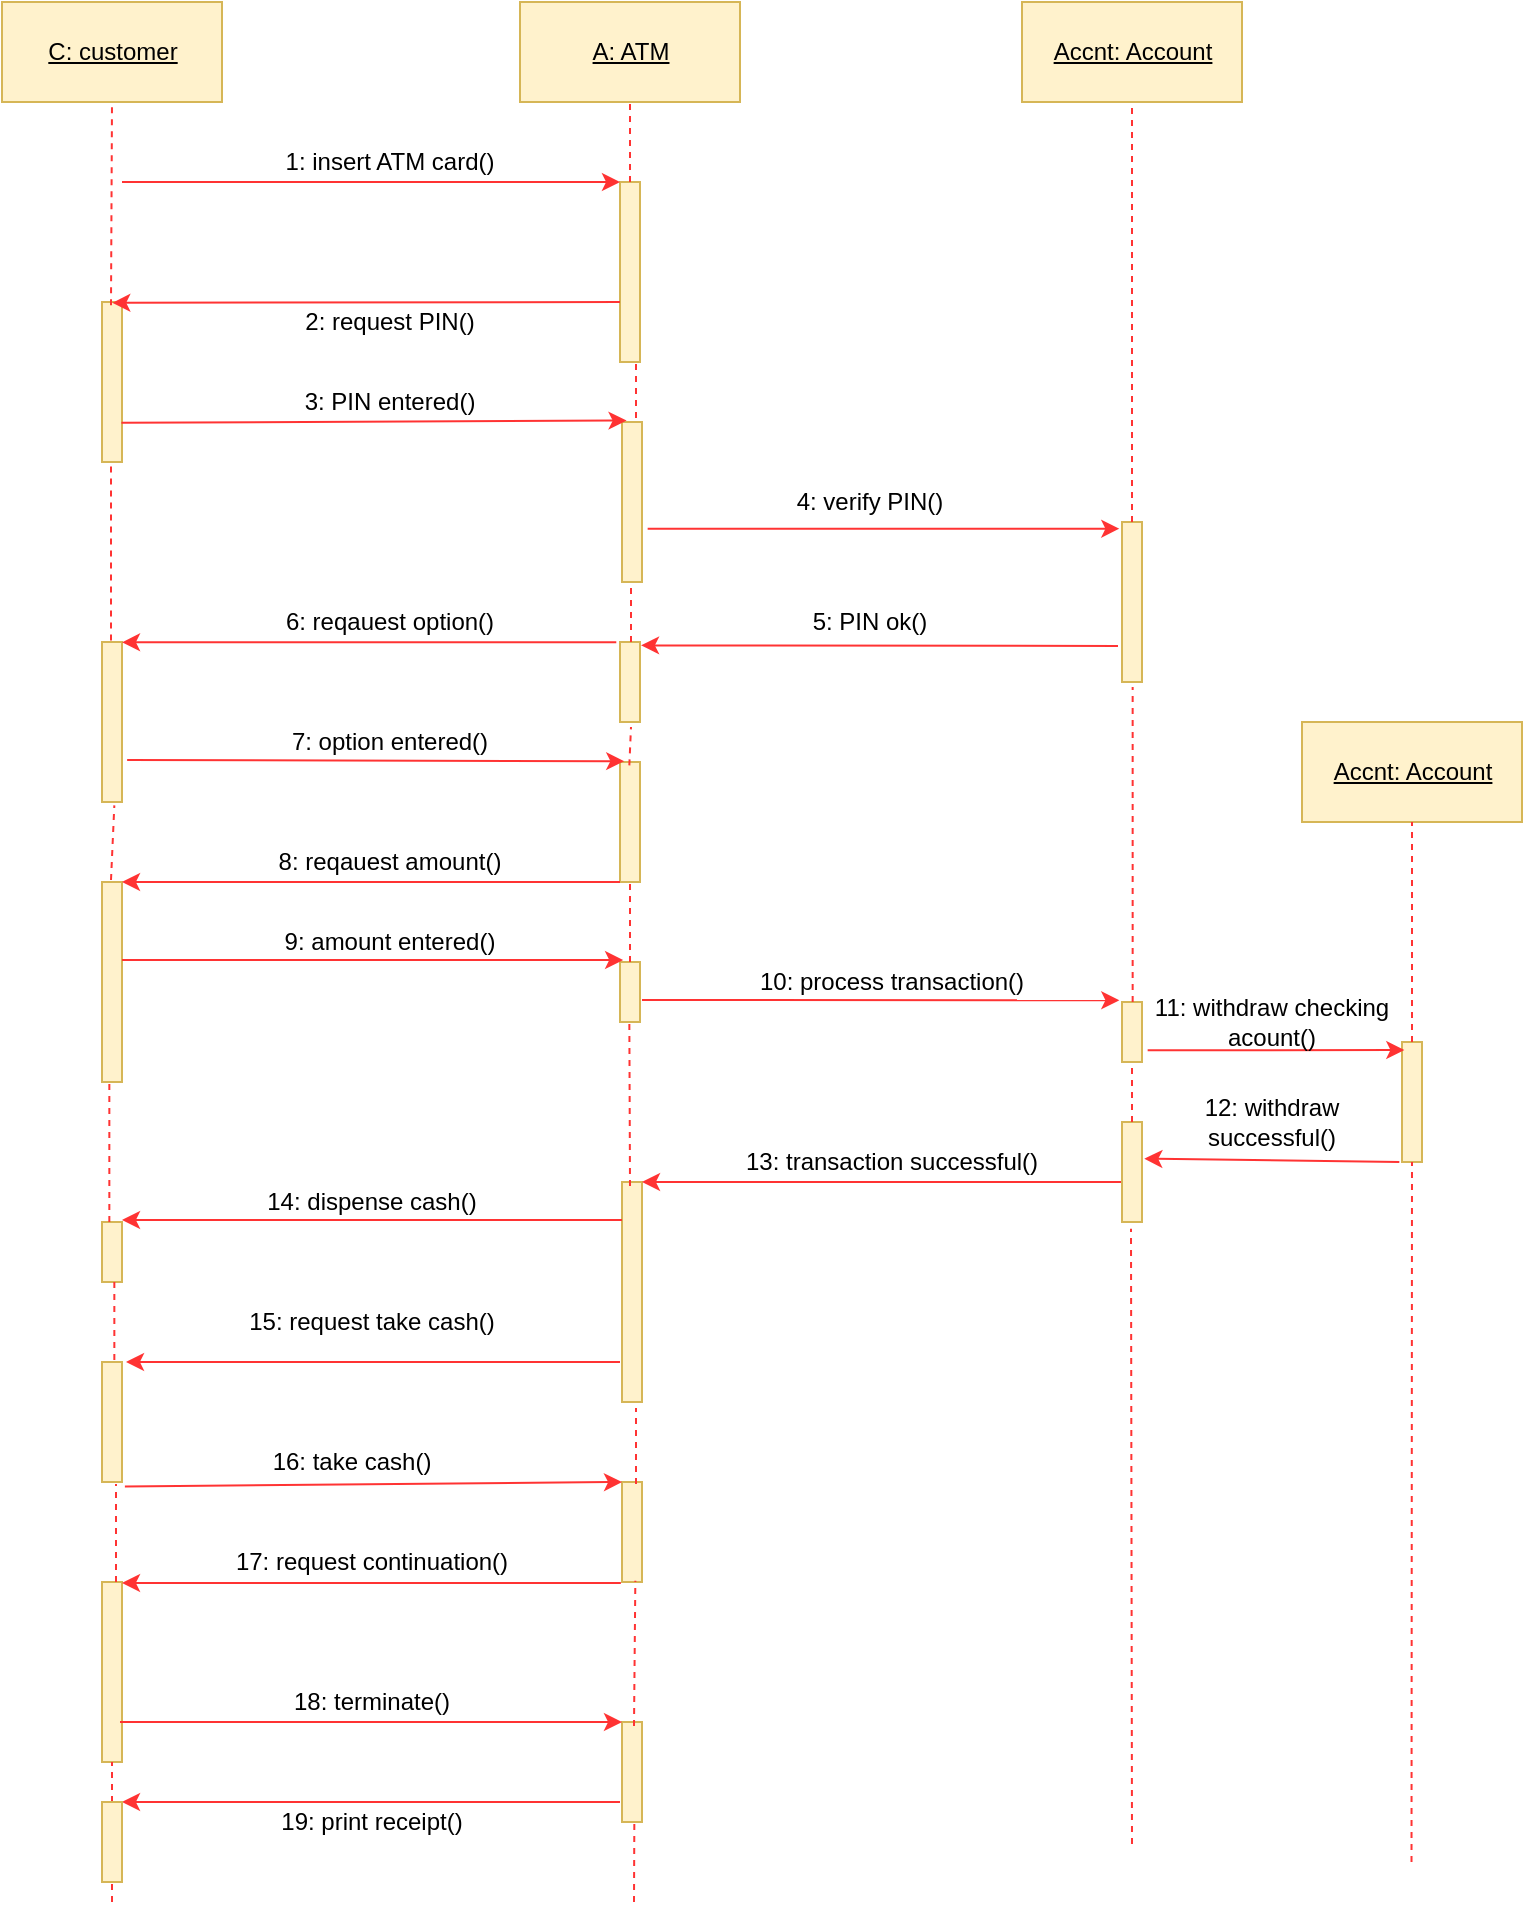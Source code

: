 <mxfile version="14.1.1" type="google"><diagram id="FMDNuT0-zmpCXF5Jc8jt" name="sequence"><mxGraphModel dx="1422" dy="762" grid="1" gridSize="10" guides="1" tooltips="1" connect="1" arrows="1" fold="1" page="1" pageScale="1" pageWidth="827" pageHeight="1169" math="0" shadow="0"><root><mxCell id="b2lMLKzv1CU5OOk5bwLF-0"/><mxCell id="b2lMLKzv1CU5OOk5bwLF-1" parent="b2lMLKzv1CU5OOk5bwLF-0"/><mxCell id="b2lMLKzv1CU5OOk5bwLF-2" value="&lt;u&gt;C: customer&lt;/u&gt;" style="html=1;fillColor=#fff2cc;strokeColor=#d6b656;" parent="b2lMLKzv1CU5OOk5bwLF-1" vertex="1"><mxGeometry x="110" y="220" width="110" height="50" as="geometry"/></mxCell><mxCell id="b2lMLKzv1CU5OOk5bwLF-3" value="&lt;u&gt;A: ATM&lt;/u&gt;" style="html=1;fillColor=#fff2cc;strokeColor=#d6b656;" parent="b2lMLKzv1CU5OOk5bwLF-1" vertex="1"><mxGeometry x="369" y="220" width="110" height="50" as="geometry"/></mxCell><mxCell id="b2lMLKzv1CU5OOk5bwLF-4" value="&lt;u&gt;Accnt: Account&lt;/u&gt;" style="html=1;fillColor=#fff2cc;strokeColor=#d6b656;" parent="b2lMLKzv1CU5OOk5bwLF-1" vertex="1"><mxGeometry x="620" y="220" width="110" height="50" as="geometry"/></mxCell><mxCell id="b2lMLKzv1CU5OOk5bwLF-5" value="" style="html=1;points=[];perimeter=orthogonalPerimeter;fillColor=#fff2cc;strokeColor=#d6b656;" parent="b2lMLKzv1CU5OOk5bwLF-1" vertex="1"><mxGeometry x="160" y="370" width="10" height="80" as="geometry"/></mxCell><mxCell id="b2lMLKzv1CU5OOk5bwLF-6" value="" style="html=1;points=[];perimeter=orthogonalPerimeter;fillColor=#fff2cc;strokeColor=#d6b656;" parent="b2lMLKzv1CU5OOk5bwLF-1" vertex="1"><mxGeometry x="419" y="310" width="10" height="90" as="geometry"/></mxCell><mxCell id="b2lMLKzv1CU5OOk5bwLF-7" value="" style="html=1;points=[];perimeter=orthogonalPerimeter;fillColor=#fff2cc;strokeColor=#d6b656;" parent="b2lMLKzv1CU5OOk5bwLF-1" vertex="1"><mxGeometry x="420" y="430" width="10" height="80" as="geometry"/></mxCell><mxCell id="b2lMLKzv1CU5OOk5bwLF-8" value="" style="html=1;points=[];perimeter=orthogonalPerimeter;fillColor=#fff2cc;strokeColor=#d6b656;" parent="b2lMLKzv1CU5OOk5bwLF-1" vertex="1"><mxGeometry x="670" y="480" width="10" height="80" as="geometry"/></mxCell><mxCell id="b2lMLKzv1CU5OOk5bwLF-9" value="" style="html=1;points=[];perimeter=orthogonalPerimeter;fillColor=#fff2cc;strokeColor=#d6b656;" parent="b2lMLKzv1CU5OOk5bwLF-1" vertex="1"><mxGeometry x="419" y="540" width="10" height="40" as="geometry"/></mxCell><mxCell id="b2lMLKzv1CU5OOk5bwLF-10" value="" style="html=1;points=[];perimeter=orthogonalPerimeter;fillColor=#fff2cc;strokeColor=#d6b656;" parent="b2lMLKzv1CU5OOk5bwLF-1" vertex="1"><mxGeometry x="160" y="540" width="10" height="80" as="geometry"/></mxCell><mxCell id="b2lMLKzv1CU5OOk5bwLF-11" value="" style="html=1;points=[];perimeter=orthogonalPerimeter;fillColor=#fff2cc;strokeColor=#d6b656;" parent="b2lMLKzv1CU5OOk5bwLF-1" vertex="1"><mxGeometry x="419" y="600" width="10" height="60" as="geometry"/></mxCell><mxCell id="b2lMLKzv1CU5OOk5bwLF-12" value="" style="html=1;points=[];perimeter=orthogonalPerimeter;fillColor=#fff2cc;strokeColor=#d6b656;" parent="b2lMLKzv1CU5OOk5bwLF-1" vertex="1"><mxGeometry x="160" y="660" width="10" height="100" as="geometry"/></mxCell><mxCell id="b2lMLKzv1CU5OOk5bwLF-13" value="" style="html=1;points=[];perimeter=orthogonalPerimeter;fillColor=#fff2cc;strokeColor=#d6b656;" parent="b2lMLKzv1CU5OOk5bwLF-1" vertex="1"><mxGeometry x="419" y="700" width="10" height="30" as="geometry"/></mxCell><mxCell id="b2lMLKzv1CU5OOk5bwLF-14" value="" style="html=1;points=[];perimeter=orthogonalPerimeter;fillColor=#fff2cc;strokeColor=#d6b656;" parent="b2lMLKzv1CU5OOk5bwLF-1" vertex="1"><mxGeometry x="670" y="720" width="10" height="30" as="geometry"/></mxCell><mxCell id="b2lMLKzv1CU5OOk5bwLF-15" value="" style="html=1;points=[];perimeter=orthogonalPerimeter;fillColor=#fff2cc;strokeColor=#d6b656;" parent="b2lMLKzv1CU5OOk5bwLF-1" vertex="1"><mxGeometry x="670" y="780" width="10" height="50" as="geometry"/></mxCell><mxCell id="b2lMLKzv1CU5OOk5bwLF-16" value="" style="html=1;points=[];perimeter=orthogonalPerimeter;fillColor=#fff2cc;strokeColor=#d6b656;" parent="b2lMLKzv1CU5OOk5bwLF-1" vertex="1"><mxGeometry x="810" y="740" width="10" height="60" as="geometry"/></mxCell><mxCell id="b2lMLKzv1CU5OOk5bwLF-17" value="" style="html=1;points=[];perimeter=orthogonalPerimeter;fillColor=#fff2cc;strokeColor=#d6b656;" parent="b2lMLKzv1CU5OOk5bwLF-1" vertex="1"><mxGeometry x="420" y="810" width="10" height="110" as="geometry"/></mxCell><mxCell id="b2lMLKzv1CU5OOk5bwLF-18" value="" style="html=1;points=[];perimeter=orthogonalPerimeter;fillColor=#fff2cc;strokeColor=#d6b656;" parent="b2lMLKzv1CU5OOk5bwLF-1" vertex="1"><mxGeometry x="160" y="830" width="10" height="30" as="geometry"/></mxCell><mxCell id="b2lMLKzv1CU5OOk5bwLF-19" value="" style="html=1;points=[];perimeter=orthogonalPerimeter;fillColor=#fff2cc;strokeColor=#d6b656;" parent="b2lMLKzv1CU5OOk5bwLF-1" vertex="1"><mxGeometry x="160" y="900" width="10" height="60" as="geometry"/></mxCell><mxCell id="b2lMLKzv1CU5OOk5bwLF-20" value="" style="html=1;points=[];perimeter=orthogonalPerimeter;fillColor=#fff2cc;strokeColor=#d6b656;" parent="b2lMLKzv1CU5OOk5bwLF-1" vertex="1"><mxGeometry x="420" y="960" width="10" height="50" as="geometry"/></mxCell><mxCell id="b2lMLKzv1CU5OOk5bwLF-21" value="" style="html=1;points=[];perimeter=orthogonalPerimeter;fillColor=#fff2cc;strokeColor=#d6b656;" parent="b2lMLKzv1CU5OOk5bwLF-1" vertex="1"><mxGeometry x="160" y="1010" width="10" height="90" as="geometry"/></mxCell><mxCell id="b2lMLKzv1CU5OOk5bwLF-22" value="" style="html=1;points=[];perimeter=orthogonalPerimeter;fillColor=#fff2cc;strokeColor=#d6b656;" parent="b2lMLKzv1CU5OOk5bwLF-1" vertex="1"><mxGeometry x="420" y="1080" width="10" height="50" as="geometry"/></mxCell><mxCell id="b2lMLKzv1CU5OOk5bwLF-24" value="" style="endArrow=none;dashed=1;html=1;entryX=0.5;entryY=1;entryDx=0;entryDy=0;strokeColor=#FF3333;" parent="b2lMLKzv1CU5OOk5bwLF-1" source="b2lMLKzv1CU5OOk5bwLF-6" target="b2lMLKzv1CU5OOk5bwLF-3" edge="1"><mxGeometry width="50" height="50" relative="1" as="geometry"><mxPoint x="350" y="320" as="sourcePoint"/><mxPoint x="400" y="270" as="targetPoint"/></mxGeometry></mxCell><mxCell id="b2lMLKzv1CU5OOk5bwLF-25" value="" style="endArrow=none;dashed=1;html=1;strokeColor=#FF3333;entryX=0.5;entryY=1;entryDx=0;entryDy=0;exitX=0.45;exitY=0.021;exitDx=0;exitDy=0;exitPerimeter=0;" parent="b2lMLKzv1CU5OOk5bwLF-1" source="b2lMLKzv1CU5OOk5bwLF-5" target="b2lMLKzv1CU5OOk5bwLF-2" edge="1"><mxGeometry width="50" height="50" relative="1" as="geometry"><mxPoint x="440" y="350" as="sourcePoint"/><mxPoint x="490" y="300" as="targetPoint"/></mxGeometry></mxCell><mxCell id="b2lMLKzv1CU5OOk5bwLF-26" value="" style="endArrow=none;dashed=1;html=1;strokeColor=#FF3333;exitX=0.45;exitY=-0.01;exitDx=0;exitDy=0;exitPerimeter=0;entryX=0.45;entryY=1.01;entryDx=0;entryDy=0;entryPerimeter=0;" parent="b2lMLKzv1CU5OOk5bwLF-1" source="b2lMLKzv1CU5OOk5bwLF-10" target="b2lMLKzv1CU5OOk5bwLF-5" edge="1"><mxGeometry width="50" height="50" relative="1" as="geometry"><mxPoint x="200" y="350" as="sourcePoint"/><mxPoint x="160" y="470" as="targetPoint"/></mxGeometry></mxCell><mxCell id="b2lMLKzv1CU5OOk5bwLF-27" value="" style="endArrow=none;dashed=1;html=1;strokeColor=#FF3333;exitX=0.45;exitY=-0.01;exitDx=0;exitDy=0;exitPerimeter=0;entryX=0.617;entryY=1.021;entryDx=0;entryDy=0;entryPerimeter=0;" parent="b2lMLKzv1CU5OOk5bwLF-1" source="b2lMLKzv1CU5OOk5bwLF-12" target="b2lMLKzv1CU5OOk5bwLF-10" edge="1"><mxGeometry width="50" height="50" relative="1" as="geometry"><mxPoint x="200" y="600" as="sourcePoint"/><mxPoint x="250" y="550" as="targetPoint"/></mxGeometry></mxCell><mxCell id="b2lMLKzv1CU5OOk5bwLF-28" value="" style="endArrow=none;dashed=1;html=1;strokeColor=#FF3333;exitX=0.367;exitY=0;exitDx=0;exitDy=0;exitPerimeter=0;" parent="b2lMLKzv1CU5OOk5bwLF-1" source="b2lMLKzv1CU5OOk5bwLF-18" target="b2lMLKzv1CU5OOk5bwLF-12" edge="1"><mxGeometry width="50" height="50" relative="1" as="geometry"><mxPoint x="200" y="690" as="sourcePoint"/><mxPoint x="250" y="640" as="targetPoint"/></mxGeometry></mxCell><mxCell id="b2lMLKzv1CU5OOk5bwLF-29" value="" style="endArrow=none;dashed=1;html=1;strokeColor=#FF3333;exitX=0.617;exitY=-0.017;exitDx=0;exitDy=0;exitPerimeter=0;entryX=0.617;entryY=0.972;entryDx=0;entryDy=0;entryPerimeter=0;" parent="b2lMLKzv1CU5OOk5bwLF-1" source="b2lMLKzv1CU5OOk5bwLF-19" target="b2lMLKzv1CU5OOk5bwLF-18" edge="1"><mxGeometry width="50" height="50" relative="1" as="geometry"><mxPoint x="200" y="850" as="sourcePoint"/><mxPoint x="250" y="800" as="targetPoint"/></mxGeometry></mxCell><mxCell id="b2lMLKzv1CU5OOk5bwLF-30" value="" style="endArrow=none;dashed=1;html=1;strokeColor=#FF3333;entryX=0.7;entryY=1.017;entryDx=0;entryDy=0;entryPerimeter=0;" parent="b2lMLKzv1CU5OOk5bwLF-1" source="b2lMLKzv1CU5OOk5bwLF-21" target="b2lMLKzv1CU5OOk5bwLF-19" edge="1"><mxGeometry width="50" height="50" relative="1" as="geometry"><mxPoint x="200" y="1100" as="sourcePoint"/><mxPoint x="250" y="1050" as="targetPoint"/></mxGeometry></mxCell><mxCell id="b2lMLKzv1CU5OOk5bwLF-31" value="" style="endArrow=none;dashed=1;html=1;strokeColor=#FF3333;" parent="b2lMLKzv1CU5OOk5bwLF-1" source="b2lMLKzv1CU5OOk5bwLF-23" target="b2lMLKzv1CU5OOk5bwLF-21" edge="1"><mxGeometry width="50" height="50" relative="1" as="geometry"><mxPoint x="200" y="1020" as="sourcePoint"/><mxPoint x="250" y="970" as="targetPoint"/></mxGeometry></mxCell><mxCell id="b2lMLKzv1CU5OOk5bwLF-32" value="" style="endArrow=none;dashed=1;html=1;strokeColor=#FF3333;" parent="b2lMLKzv1CU5OOk5bwLF-1" target="b2lMLKzv1CU5OOk5bwLF-6" edge="1"><mxGeometry width="50" height="50" relative="1" as="geometry"><mxPoint x="427" y="428" as="sourcePoint"/><mxPoint x="427" y="392" as="targetPoint"/></mxGeometry></mxCell><mxCell id="b2lMLKzv1CU5OOk5bwLF-33" value="" style="endArrow=none;dashed=1;html=1;strokeColor=#FF3333;entryX=0.45;entryY=1.01;entryDx=0;entryDy=0;entryPerimeter=0;" parent="b2lMLKzv1CU5OOk5bwLF-1" source="b2lMLKzv1CU5OOk5bwLF-9" target="b2lMLKzv1CU5OOk5bwLF-7" edge="1"><mxGeometry width="50" height="50" relative="1" as="geometry"><mxPoint x="200" y="600" as="sourcePoint"/><mxPoint x="250" y="550" as="targetPoint"/></mxGeometry></mxCell><mxCell id="b2lMLKzv1CU5OOk5bwLF-34" value="" style="endArrow=none;dashed=1;html=1;strokeColor=#FF3333;entryX=0.55;entryY=1.063;entryDx=0;entryDy=0;entryPerimeter=0;exitX=0.467;exitY=0.028;exitDx=0;exitDy=0;exitPerimeter=0;" parent="b2lMLKzv1CU5OOk5bwLF-1" source="b2lMLKzv1CU5OOk5bwLF-11" target="b2lMLKzv1CU5OOk5bwLF-9" edge="1"><mxGeometry width="50" height="50" relative="1" as="geometry"><mxPoint x="200" y="600" as="sourcePoint"/><mxPoint x="250" y="550" as="targetPoint"/></mxGeometry></mxCell><mxCell id="b2lMLKzv1CU5OOk5bwLF-35" value="" style="endArrow=none;dashed=1;html=1;strokeColor=#FF3333;" parent="b2lMLKzv1CU5OOk5bwLF-1" source="b2lMLKzv1CU5OOk5bwLF-13" edge="1"><mxGeometry width="50" height="50" relative="1" as="geometry"><mxPoint x="200" y="690" as="sourcePoint"/><mxPoint x="424" y="660" as="targetPoint"/></mxGeometry></mxCell><mxCell id="b2lMLKzv1CU5OOk5bwLF-36" value="" style="endArrow=none;dashed=1;html=1;strokeColor=#FF3333;entryX=0.467;entryY=0.972;entryDx=0;entryDy=0;entryPerimeter=0;" parent="b2lMLKzv1CU5OOk5bwLF-1" target="b2lMLKzv1CU5OOk5bwLF-13" edge="1"><mxGeometry width="50" height="50" relative="1" as="geometry"><mxPoint x="424" y="812" as="sourcePoint"/><mxPoint x="250" y="800" as="targetPoint"/></mxGeometry></mxCell><mxCell id="b2lMLKzv1CU5OOk5bwLF-37" value="" style="endArrow=none;dashed=1;html=1;strokeColor=#FF3333;exitX=0.7;exitY=0.02;exitDx=0;exitDy=0;exitPerimeter=0;entryX=0.7;entryY=1.027;entryDx=0;entryDy=0;entryPerimeter=0;" parent="b2lMLKzv1CU5OOk5bwLF-1" source="b2lMLKzv1CU5OOk5bwLF-20" target="b2lMLKzv1CU5OOk5bwLF-17" edge="1"><mxGeometry width="50" height="50" relative="1" as="geometry"><mxPoint x="470" y="840" as="sourcePoint"/><mxPoint x="520" y="790" as="targetPoint"/></mxGeometry></mxCell><mxCell id="b2lMLKzv1CU5OOk5bwLF-38" value="" style="endArrow=none;dashed=1;html=1;strokeColor=#FF3333;exitX=0.6;exitY=0.04;exitDx=0;exitDy=0;exitPerimeter=0;entryX=0.667;entryY=0.987;entryDx=0;entryDy=0;entryPerimeter=0;" parent="b2lMLKzv1CU5OOk5bwLF-1" source="b2lMLKzv1CU5OOk5bwLF-22" target="b2lMLKzv1CU5OOk5bwLF-20" edge="1"><mxGeometry width="50" height="50" relative="1" as="geometry"><mxPoint x="470" y="1040" as="sourcePoint"/><mxPoint x="423" y="1010" as="targetPoint"/></mxGeometry></mxCell><mxCell id="b2lMLKzv1CU5OOk5bwLF-39" value="" style="endArrow=none;dashed=1;html=1;strokeColor=#FF3333;entryX=0.5;entryY=1;entryDx=0;entryDy=0;" parent="b2lMLKzv1CU5OOk5bwLF-1" source="b2lMLKzv1CU5OOk5bwLF-8" target="b2lMLKzv1CU5OOk5bwLF-4" edge="1"><mxGeometry width="50" height="50" relative="1" as="geometry"><mxPoint x="560" y="470" as="sourcePoint"/><mxPoint x="610" y="420" as="targetPoint"/></mxGeometry></mxCell><mxCell id="b2lMLKzv1CU5OOk5bwLF-40" value="" style="endArrow=none;dashed=1;html=1;strokeColor=#FF3333;entryX=0.533;entryY=1.031;entryDx=0;entryDy=0;entryPerimeter=0;" parent="b2lMLKzv1CU5OOk5bwLF-1" source="b2lMLKzv1CU5OOk5bwLF-14" target="b2lMLKzv1CU5OOk5bwLF-8" edge="1"><mxGeometry width="50" height="50" relative="1" as="geometry"><mxPoint x="730" y="640" as="sourcePoint"/><mxPoint x="780" y="590" as="targetPoint"/></mxGeometry></mxCell><mxCell id="b2lMLKzv1CU5OOk5bwLF-41" value="" style="endArrow=none;dashed=1;html=1;strokeColor=#FF3333;" parent="b2lMLKzv1CU5OOk5bwLF-1" source="b2lMLKzv1CU5OOk5bwLF-15" target="b2lMLKzv1CU5OOk5bwLF-14" edge="1"><mxGeometry width="50" height="50" relative="1" as="geometry"><mxPoint x="730" y="720" as="sourcePoint"/><mxPoint x="780" y="670" as="targetPoint"/></mxGeometry></mxCell><mxCell id="b2lMLKzv1CU5OOk5bwLF-42" value="" style="endArrow=none;dashed=1;html=1;strokeColor=#FF3333;entryX=0.45;entryY=1.067;entryDx=0;entryDy=0;entryPerimeter=0;" parent="b2lMLKzv1CU5OOk5bwLF-1" target="b2lMLKzv1CU5OOk5bwLF-15" edge="1"><mxGeometry width="50" height="50" relative="1" as="geometry"><mxPoint x="675" y="1141" as="sourcePoint"/><mxPoint x="780" y="920" as="targetPoint"/></mxGeometry></mxCell><mxCell id="b2lMLKzv1CU5OOk5bwLF-43" value="&lt;u&gt;Accnt: Account&lt;/u&gt;" style="html=1;fillColor=#fff2cc;strokeColor=#d6b656;" parent="b2lMLKzv1CU5OOk5bwLF-1" vertex="1"><mxGeometry x="760" y="580" width="110" height="50" as="geometry"/></mxCell><mxCell id="b2lMLKzv1CU5OOk5bwLF-44" value="" style="endArrow=none;dashed=1;html=1;strokeColor=#FF3333;entryX=0.5;entryY=1;entryDx=0;entryDy=0;" parent="b2lMLKzv1CU5OOk5bwLF-1" source="b2lMLKzv1CU5OOk5bwLF-16" target="b2lMLKzv1CU5OOk5bwLF-43" edge="1"><mxGeometry width="50" height="50" relative="1" as="geometry"><mxPoint x="650" y="550" as="sourcePoint"/><mxPoint x="700" y="500" as="targetPoint"/></mxGeometry></mxCell><mxCell id="b2lMLKzv1CU5OOk5bwLF-46" value="" style="endArrow=none;dashed=1;html=1;strokeColor=#FF3333;" parent="b2lMLKzv1CU5OOk5bwLF-1" edge="1"><mxGeometry width="50" height="50" relative="1" as="geometry"><mxPoint x="814.76" y="1150" as="sourcePoint"/><mxPoint x="815" y="800" as="targetPoint"/></mxGeometry></mxCell><mxCell id="b2lMLKzv1CU5OOk5bwLF-47" value="" style="endArrow=none;dashed=1;html=1;strokeColor=#FF3333;entryX=0.617;entryY=0.983;entryDx=0;entryDy=0;entryPerimeter=0;" parent="b2lMLKzv1CU5OOk5bwLF-1" target="b2lMLKzv1CU5OOk5bwLF-22" edge="1"><mxGeometry width="50" height="50" relative="1" as="geometry"><mxPoint x="426" y="1170" as="sourcePoint"/><mxPoint x="380" y="820" as="targetPoint"/></mxGeometry></mxCell><mxCell id="b2lMLKzv1CU5OOk5bwLF-49" value="" style="endArrow=none;dashed=1;html=1;strokeColor=#FF3333;" parent="b2lMLKzv1CU5OOk5bwLF-1" edge="1" source="b2lMLKzv1CU5OOk5bwLF-23"><mxGeometry width="50" height="50" relative="1" as="geometry"><mxPoint x="165" y="1170" as="sourcePoint"/><mxPoint x="164.58" y="1140" as="targetPoint"/></mxGeometry></mxCell><mxCell id="b2lMLKzv1CU5OOk5bwLF-51" value="" style="endArrow=classic;html=1;strokeColor=#FF3333;" parent="b2lMLKzv1CU5OOk5bwLF-1" target="b2lMLKzv1CU5OOk5bwLF-6" edge="1"><mxGeometry width="50" height="50" relative="1" as="geometry"><mxPoint x="170" y="310" as="sourcePoint"/><mxPoint x="210" y="260" as="targetPoint"/></mxGeometry></mxCell><mxCell id="b2lMLKzv1CU5OOk5bwLF-52" value="" style="endArrow=classic;html=1;strokeColor=#FF3333;entryX=0.514;entryY=0.005;entryDx=0;entryDy=0;entryPerimeter=0;" parent="b2lMLKzv1CU5OOk5bwLF-1" target="b2lMLKzv1CU5OOk5bwLF-5" edge="1"><mxGeometry width="50" height="50" relative="1" as="geometry"><mxPoint x="419" y="370" as="sourcePoint"/><mxPoint x="350" y="300" as="targetPoint"/></mxGeometry></mxCell><mxCell id="b2lMLKzv1CU5OOk5bwLF-53" value="" style="endArrow=classic;html=1;strokeColor=#FF3333;exitX=0.971;exitY=0.755;exitDx=0;exitDy=0;exitPerimeter=0;entryX=0.229;entryY=-0.009;entryDx=0;entryDy=0;entryPerimeter=0;" parent="b2lMLKzv1CU5OOk5bwLF-1" source="b2lMLKzv1CU5OOk5bwLF-5" target="b2lMLKzv1CU5OOk5bwLF-7" edge="1"><mxGeometry width="50" height="50" relative="1" as="geometry"><mxPoint x="300" y="460" as="sourcePoint"/><mxPoint x="350" y="410" as="targetPoint"/></mxGeometry></mxCell><mxCell id="b2lMLKzv1CU5OOk5bwLF-54" value="" style="endArrow=classic;html=1;strokeColor=#FF3333;exitX=-0.186;exitY=0.004;exitDx=0;exitDy=0;exitPerimeter=0;" parent="b2lMLKzv1CU5OOk5bwLF-1" source="b2lMLKzv1CU5OOk5bwLF-9" target="b2lMLKzv1CU5OOk5bwLF-10" edge="1"><mxGeometry width="50" height="50" relative="1" as="geometry"><mxPoint x="300" y="520" as="sourcePoint"/><mxPoint x="350" y="470" as="targetPoint"/></mxGeometry></mxCell><mxCell id="b2lMLKzv1CU5OOk5bwLF-55" value="" style="endArrow=classic;html=1;strokeColor=#FF3333;exitX=1.257;exitY=0.738;exitDx=0;exitDy=0;exitPerimeter=0;entryX=0.214;entryY=-0.007;entryDx=0;entryDy=0;entryPerimeter=0;" parent="b2lMLKzv1CU5OOk5bwLF-1" source="b2lMLKzv1CU5OOk5bwLF-10" target="b2lMLKzv1CU5OOk5bwLF-11" edge="1"><mxGeometry width="50" height="50" relative="1" as="geometry"><mxPoint x="300" y="570" as="sourcePoint"/><mxPoint x="350" y="520" as="targetPoint"/></mxGeometry></mxCell><mxCell id="b2lMLKzv1CU5OOk5bwLF-56" value="" style="endArrow=classic;html=1;strokeColor=#FF3333;" parent="b2lMLKzv1CU5OOk5bwLF-1" source="b2lMLKzv1CU5OOk5bwLF-11" target="b2lMLKzv1CU5OOk5bwLF-12" edge="1"><mxGeometry width="50" height="50" relative="1" as="geometry"><mxPoint x="300" y="630" as="sourcePoint"/><mxPoint x="350" y="580" as="targetPoint"/></mxGeometry></mxCell><mxCell id="b2lMLKzv1CU5OOk5bwLF-57" value="" style="endArrow=classic;html=1;strokeColor=#FF3333;entryX=0.157;entryY=-0.033;entryDx=0;entryDy=0;entryPerimeter=0;" parent="b2lMLKzv1CU5OOk5bwLF-1" source="b2lMLKzv1CU5OOk5bwLF-12" target="b2lMLKzv1CU5OOk5bwLF-13" edge="1"><mxGeometry width="50" height="50" relative="1" as="geometry"><mxPoint x="300" y="690" as="sourcePoint"/><mxPoint x="350" y="640" as="targetPoint"/></mxGeometry></mxCell><mxCell id="b2lMLKzv1CU5OOk5bwLF-58" value="" style="endArrow=classic;html=1;strokeColor=#FF3333;" parent="b2lMLKzv1CU5OOk5bwLF-1" edge="1"><mxGeometry width="50" height="50" relative="1" as="geometry"><mxPoint x="420" y="829" as="sourcePoint"/><mxPoint x="170" y="829" as="targetPoint"/></mxGeometry></mxCell><mxCell id="b2lMLKzv1CU5OOk5bwLF-60" value="" style="endArrow=classic;html=1;strokeColor=#FF3333;" parent="b2lMLKzv1CU5OOk5bwLF-1" edge="1"><mxGeometry width="50" height="50" relative="1" as="geometry"><mxPoint x="419" y="900" as="sourcePoint"/><mxPoint x="172" y="900" as="targetPoint"/></mxGeometry></mxCell><mxCell id="b2lMLKzv1CU5OOk5bwLF-61" value="" style="endArrow=classic;html=1;strokeColor=#FF3333;exitX=1.143;exitY=1.037;exitDx=0;exitDy=0;exitPerimeter=0;entryX=0;entryY=0;entryDx=0;entryDy=0;entryPerimeter=0;" parent="b2lMLKzv1CU5OOk5bwLF-1" source="b2lMLKzv1CU5OOk5bwLF-19" target="b2lMLKzv1CU5OOk5bwLF-20" edge="1"><mxGeometry width="50" height="50" relative="1" as="geometry"><mxPoint x="300" y="920" as="sourcePoint"/><mxPoint x="350" y="870" as="targetPoint"/></mxGeometry></mxCell><mxCell id="b2lMLKzv1CU5OOk5bwLF-62" value="" style="endArrow=classic;html=1;strokeColor=#FF3333;exitX=-0.057;exitY=1.009;exitDx=0;exitDy=0;exitPerimeter=0;" parent="b2lMLKzv1CU5OOk5bwLF-1" source="b2lMLKzv1CU5OOk5bwLF-20" target="b2lMLKzv1CU5OOk5bwLF-21" edge="1"><mxGeometry width="50" height="50" relative="1" as="geometry"><mxPoint x="300" y="1090" as="sourcePoint"/><mxPoint x="350" y="1040" as="targetPoint"/></mxGeometry></mxCell><mxCell id="u7Mo84QWWgXKULhPcv0_-0" value="" style="endArrow=classic;html=1;strokeColor=#FF3333;" parent="b2lMLKzv1CU5OOk5bwLF-1" target="b2lMLKzv1CU5OOk5bwLF-22" edge="1"><mxGeometry width="50" height="50" relative="1" as="geometry"><mxPoint x="169" y="1080" as="sourcePoint"/><mxPoint x="470" y="930" as="targetPoint"/></mxGeometry></mxCell><mxCell id="u7Mo84QWWgXKULhPcv0_-1" value="" style="endArrow=classic;html=1;strokeColor=#FF3333;" parent="b2lMLKzv1CU5OOk5bwLF-1" target="b2lMLKzv1CU5OOk5bwLF-23" edge="1"><mxGeometry width="50" height="50" relative="1" as="geometry"><mxPoint x="419" y="1120" as="sourcePoint"/><mxPoint x="469" y="1050" as="targetPoint"/><Array as="points"><mxPoint x="340" y="1120"/></Array></mxGeometry></mxCell><mxCell id="u7Mo84QWWgXKULhPcv0_-2" value="" style="endArrow=classic;html=1;strokeColor=#FF3333;entryX=-0.133;entryY=-0.028;entryDx=0;entryDy=0;entryPerimeter=0;" parent="b2lMLKzv1CU5OOk5bwLF-1" target="b2lMLKzv1CU5OOk5bwLF-14" edge="1"><mxGeometry width="50" height="50" relative="1" as="geometry"><mxPoint x="430" y="719" as="sourcePoint"/><mxPoint x="400" y="640" as="targetPoint"/></mxGeometry></mxCell><mxCell id="u7Mo84QWWgXKULhPcv0_-3" value="" style="endArrow=classic;html=1;strokeColor=#FF3333;exitX=1.283;exitY=0.806;exitDx=0;exitDy=0;exitPerimeter=0;entryX=0.117;entryY=0.067;entryDx=0;entryDy=0;entryPerimeter=0;" parent="b2lMLKzv1CU5OOk5bwLF-1" source="b2lMLKzv1CU5OOk5bwLF-14" target="b2lMLKzv1CU5OOk5bwLF-16" edge="1"><mxGeometry width="50" height="50" relative="1" as="geometry"><mxPoint x="700" y="850" as="sourcePoint"/><mxPoint x="750" y="800" as="targetPoint"/></mxGeometry></mxCell><mxCell id="u7Mo84QWWgXKULhPcv0_-4" value="" style="endArrow=classic;html=1;strokeColor=#FF3333;exitX=-0.133;exitY=1;exitDx=0;exitDy=0;exitPerimeter=0;entryX=1.117;entryY=0.367;entryDx=0;entryDy=0;entryPerimeter=0;" parent="b2lMLKzv1CU5OOk5bwLF-1" source="b2lMLKzv1CU5OOk5bwLF-16" target="b2lMLKzv1CU5OOk5bwLF-15" edge="1"><mxGeometry width="50" height="50" relative="1" as="geometry"><mxPoint x="700" y="850" as="sourcePoint"/><mxPoint x="680" y="790" as="targetPoint"/></mxGeometry></mxCell><mxCell id="u7Mo84QWWgXKULhPcv0_-5" value="" style="endArrow=classic;html=1;strokeColor=#FF3333;exitX=-0.05;exitY=0.6;exitDx=0;exitDy=0;exitPerimeter=0;" parent="b2lMLKzv1CU5OOk5bwLF-1" source="b2lMLKzv1CU5OOk5bwLF-15" target="b2lMLKzv1CU5OOk5bwLF-17" edge="1"><mxGeometry width="50" height="50" relative="1" as="geometry"><mxPoint x="570" y="850" as="sourcePoint"/><mxPoint x="620" y="800" as="targetPoint"/></mxGeometry></mxCell><mxCell id="u7Mo84QWWgXKULhPcv0_-6" value="1: insert ATM card()" style="text;html=1;strokeColor=none;fillColor=none;align=center;verticalAlign=middle;whiteSpace=wrap;rounded=0;" parent="b2lMLKzv1CU5OOk5bwLF-1" vertex="1"><mxGeometry x="239" y="290" width="130" height="20" as="geometry"/></mxCell><mxCell id="u7Mo84QWWgXKULhPcv0_-7" value="2: request PIN()&lt;span style=&quot;color: rgba(0 , 0 , 0 , 0) ; font-family: monospace ; font-size: 0px&quot;&gt;%3CmxGraphModel%3E%3Croot%3E%3CmxCell%20id%3D%220%22%2F%3E%3CmxCell%20id%3D%221%22%20parent%3D%220%22%2F%3E%3CmxCell%20id%3D%222%22%20value%3D%221%3A%20insert%20ATM%20card()%22%20style%3D%22text%3Bhtml%3D1%3BstrokeColor%3Dnone%3BfillColor%3Dnone%3Balign%3Dcenter%3BverticalAlign%3Dmiddle%3BwhiteSpace%3Dwrap%3Brounded%3D0%3B%22%20vertex%3D%221%22%20parent%3D%221%22%3E%3CmxGeometry%20x%3D%22239%22%20y%3D%22290%22%20width%3D%22130%22%20height%3D%2220%22%20as%3D%22geometry%22%2F%3E%3C%2FmxCell%3E%3C%2Froot%3E%3C%2FmxGraphModel%3E&lt;/span&gt;" style="text;html=1;strokeColor=none;fillColor=none;align=center;verticalAlign=middle;whiteSpace=wrap;rounded=0;" parent="b2lMLKzv1CU5OOk5bwLF-1" vertex="1"><mxGeometry x="239" y="370" width="130" height="20" as="geometry"/></mxCell><mxCell id="u7Mo84QWWgXKULhPcv0_-8" value="3: PIN entered()" style="text;html=1;strokeColor=none;fillColor=none;align=center;verticalAlign=middle;whiteSpace=wrap;rounded=0;" parent="b2lMLKzv1CU5OOk5bwLF-1" vertex="1"><mxGeometry x="239" y="410" width="130" height="20" as="geometry"/></mxCell><mxCell id="u7Mo84QWWgXKULhPcv0_-9" value="" style="endArrow=classic;html=1;strokeColor=#FF3333;exitX=1.283;exitY=0.667;exitDx=0;exitDy=0;exitPerimeter=0;entryX=-0.133;entryY=0.042;entryDx=0;entryDy=0;entryPerimeter=0;" parent="b2lMLKzv1CU5OOk5bwLF-1" source="b2lMLKzv1CU5OOk5bwLF-7" target="b2lMLKzv1CU5OOk5bwLF-8" edge="1"><mxGeometry width="50" height="50" relative="1" as="geometry"><mxPoint x="330" y="500" as="sourcePoint"/><mxPoint x="380" y="450" as="targetPoint"/></mxGeometry></mxCell><mxCell id="u7Mo84QWWgXKULhPcv0_-10" value="4: verify PIN()" style="text;html=1;strokeColor=none;fillColor=none;align=center;verticalAlign=middle;whiteSpace=wrap;rounded=0;" parent="b2lMLKzv1CU5OOk5bwLF-1" vertex="1"><mxGeometry x="479" y="460" width="130" height="20" as="geometry"/></mxCell><mxCell id="u7Mo84QWWgXKULhPcv0_-11" value="" style="endArrow=classic;html=1;strokeColor=#FF3333;entryX=1.05;entryY=0.042;entryDx=0;entryDy=0;entryPerimeter=0;" parent="b2lMLKzv1CU5OOk5bwLF-1" target="b2lMLKzv1CU5OOk5bwLF-9" edge="1"><mxGeometry width="50" height="50" relative="1" as="geometry"><mxPoint x="668" y="542" as="sourcePoint"/><mxPoint x="530" y="450" as="targetPoint"/></mxGeometry></mxCell><mxCell id="u7Mo84QWWgXKULhPcv0_-12" value="5: PIN ok()" style="text;html=1;strokeColor=none;fillColor=none;align=center;verticalAlign=middle;whiteSpace=wrap;rounded=0;" parent="b2lMLKzv1CU5OOk5bwLF-1" vertex="1"><mxGeometry x="479" y="520" width="130" height="20" as="geometry"/></mxCell><mxCell id="u7Mo84QWWgXKULhPcv0_-13" value="6: reqauest option()" style="text;html=1;strokeColor=none;fillColor=none;align=center;verticalAlign=middle;whiteSpace=wrap;rounded=0;" parent="b2lMLKzv1CU5OOk5bwLF-1" vertex="1"><mxGeometry x="239" y="520" width="130" height="20" as="geometry"/></mxCell><mxCell id="u7Mo84QWWgXKULhPcv0_-14" value="7: option entered()" style="text;html=1;strokeColor=none;fillColor=none;align=center;verticalAlign=middle;whiteSpace=wrap;rounded=0;" parent="b2lMLKzv1CU5OOk5bwLF-1" vertex="1"><mxGeometry x="239" y="580" width="130" height="20" as="geometry"/></mxCell><mxCell id="u7Mo84QWWgXKULhPcv0_-15" value="8: reqauest amount()" style="text;html=1;strokeColor=none;fillColor=none;align=center;verticalAlign=middle;whiteSpace=wrap;rounded=0;" parent="b2lMLKzv1CU5OOk5bwLF-1" vertex="1"><mxGeometry x="239" y="640" width="130" height="20" as="geometry"/></mxCell><mxCell id="u7Mo84QWWgXKULhPcv0_-17" value="9: amount entered()" style="text;html=1;strokeColor=none;fillColor=none;align=center;verticalAlign=middle;whiteSpace=wrap;rounded=0;" parent="b2lMLKzv1CU5OOk5bwLF-1" vertex="1"><mxGeometry x="239" y="680" width="130" height="20" as="geometry"/></mxCell><mxCell id="u7Mo84QWWgXKULhPcv0_-18" value="10: process transaction()" style="text;html=1;strokeColor=none;fillColor=none;align=center;verticalAlign=middle;whiteSpace=wrap;rounded=0;" parent="b2lMLKzv1CU5OOk5bwLF-1" vertex="1"><mxGeometry x="470" y="700" width="170" height="20" as="geometry"/></mxCell><mxCell id="u7Mo84QWWgXKULhPcv0_-20" value="11: withdraw checking acount()" style="text;html=1;strokeColor=none;fillColor=none;align=center;verticalAlign=middle;whiteSpace=wrap;rounded=0;" parent="b2lMLKzv1CU5OOk5bwLF-1" vertex="1"><mxGeometry x="680" y="720" width="130" height="20" as="geometry"/></mxCell><mxCell id="u7Mo84QWWgXKULhPcv0_-21" value="12: withdraw successful()" style="text;html=1;strokeColor=none;fillColor=none;align=center;verticalAlign=middle;whiteSpace=wrap;rounded=0;" parent="b2lMLKzv1CU5OOk5bwLF-1" vertex="1"><mxGeometry x="680" y="770" width="130" height="20" as="geometry"/></mxCell><mxCell id="u7Mo84QWWgXKULhPcv0_-23" value="13: transaction successful()" style="text;html=1;strokeColor=none;fillColor=none;align=center;verticalAlign=middle;whiteSpace=wrap;rounded=0;" parent="b2lMLKzv1CU5OOk5bwLF-1" vertex="1"><mxGeometry x="470" y="790" width="170" height="20" as="geometry"/></mxCell><mxCell id="u7Mo84QWWgXKULhPcv0_-24" value="14: dispense cash()" style="text;html=1;strokeColor=none;fillColor=none;align=center;verticalAlign=middle;whiteSpace=wrap;rounded=0;" parent="b2lMLKzv1CU5OOk5bwLF-1" vertex="1"><mxGeometry x="210" y="810" width="170" height="20" as="geometry"/></mxCell><mxCell id="u7Mo84QWWgXKULhPcv0_-25" value="15: request take cash()" style="text;html=1;strokeColor=none;fillColor=none;align=center;verticalAlign=middle;whiteSpace=wrap;rounded=0;" parent="b2lMLKzv1CU5OOk5bwLF-1" vertex="1"><mxGeometry x="210" y="870" width="170" height="20" as="geometry"/></mxCell><mxCell id="u7Mo84QWWgXKULhPcv0_-27" value="16: take cash()" style="text;html=1;strokeColor=none;fillColor=none;align=center;verticalAlign=middle;whiteSpace=wrap;rounded=0;" parent="b2lMLKzv1CU5OOk5bwLF-1" vertex="1"><mxGeometry x="200" y="940" width="170" height="20" as="geometry"/></mxCell><mxCell id="u7Mo84QWWgXKULhPcv0_-28" value="17: request continuation()" style="text;html=1;strokeColor=none;fillColor=none;align=center;verticalAlign=middle;whiteSpace=wrap;rounded=0;" parent="b2lMLKzv1CU5OOk5bwLF-1" vertex="1"><mxGeometry x="210" y="990" width="170" height="20" as="geometry"/></mxCell><mxCell id="u7Mo84QWWgXKULhPcv0_-30" value="18: terminate()" style="text;html=1;strokeColor=none;fillColor=none;align=center;verticalAlign=middle;whiteSpace=wrap;rounded=0;" parent="b2lMLKzv1CU5OOk5bwLF-1" vertex="1"><mxGeometry x="210" y="1060" width="170" height="20" as="geometry"/></mxCell><mxCell id="u7Mo84QWWgXKULhPcv0_-31" value="19: print receipt()" style="text;html=1;strokeColor=none;fillColor=none;align=center;verticalAlign=middle;whiteSpace=wrap;rounded=0;" parent="b2lMLKzv1CU5OOk5bwLF-1" vertex="1"><mxGeometry x="210" y="1120" width="170" height="20" as="geometry"/></mxCell><mxCell id="b2lMLKzv1CU5OOk5bwLF-23" value="" style="html=1;points=[];perimeter=orthogonalPerimeter;fillColor=#fff2cc;strokeColor=#d6b656;" parent="b2lMLKzv1CU5OOk5bwLF-1" vertex="1"><mxGeometry x="160" y="1120" width="10" height="40" as="geometry"/></mxCell><mxCell id="z-k3A86yVqLLLnd4ivyP-0" value="" style="endArrow=none;dashed=1;html=1;strokeColor=#FF3333;" edge="1" parent="b2lMLKzv1CU5OOk5bwLF-1" target="b2lMLKzv1CU5OOk5bwLF-23"><mxGeometry width="50" height="50" relative="1" as="geometry"><mxPoint x="165" y="1170" as="sourcePoint"/><mxPoint x="164.58" y="1140" as="targetPoint"/></mxGeometry></mxCell></root></mxGraphModel></diagram></mxfile>